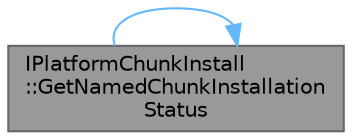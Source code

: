 digraph "IPlatformChunkInstall::GetNamedChunkInstallationStatus"
{
 // INTERACTIVE_SVG=YES
 // LATEX_PDF_SIZE
  bgcolor="transparent";
  edge [fontname=Helvetica,fontsize=10,labelfontname=Helvetica,labelfontsize=10];
  node [fontname=Helvetica,fontsize=10,shape=box,height=0.2,width=0.4];
  rankdir="LR";
  Node1 [id="Node000001",label="IPlatformChunkInstall\l::GetNamedChunkInstallation\lStatus",height=0.2,width=0.4,color="gray40", fillcolor="grey60", style="filled", fontcolor="black",tooltip="Get detailed installation status for the given named chunk."];
  Node1 -> Node1 [id="edge1_Node000001_Node000001",color="steelblue1",style="solid",tooltip=" "];
}
